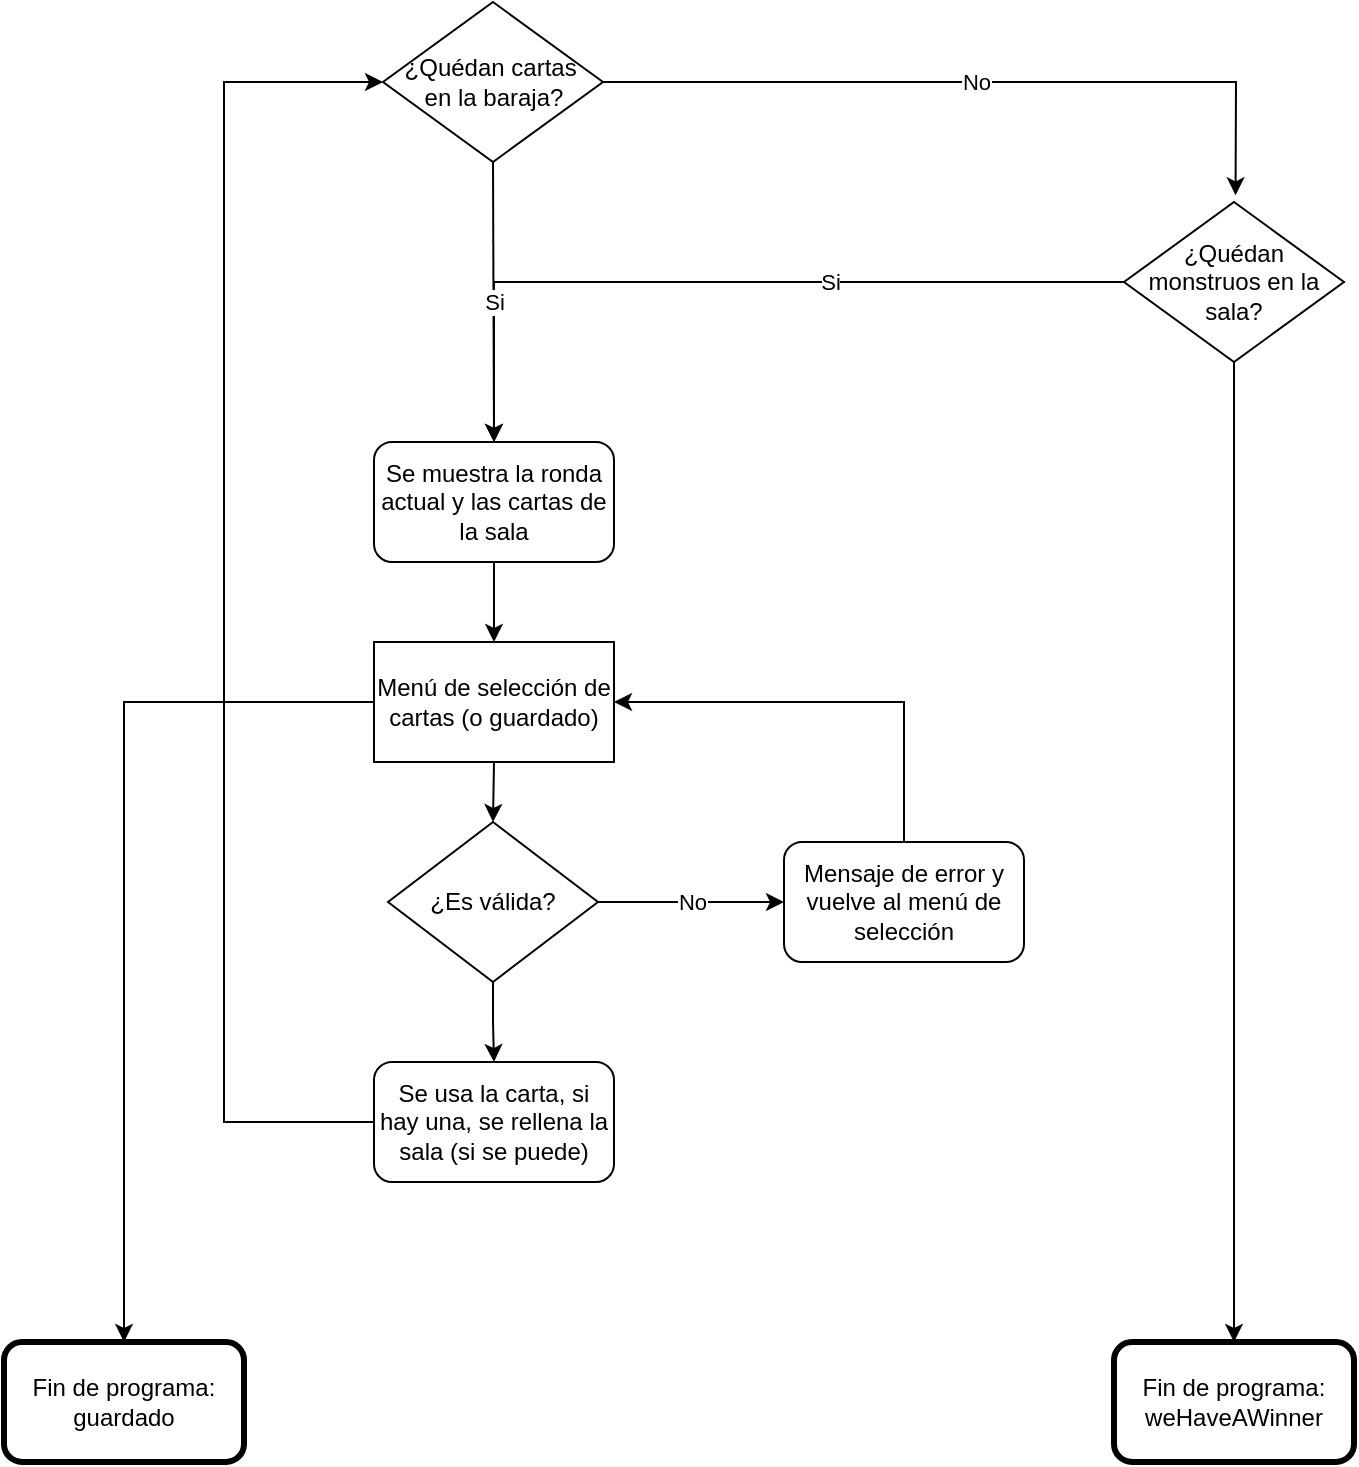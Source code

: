 <mxfile version="26.2.2">
  <diagram name="Página-1" id="4hJEoi3JM24yg9RRHjRM">
    <mxGraphModel dx="758" dy="831" grid="1" gridSize="10" guides="1" tooltips="1" connect="1" arrows="1" fold="1" page="1" pageScale="1" pageWidth="1169" pageHeight="1654" math="0" shadow="0">
      <root>
        <mxCell id="0" />
        <mxCell id="1" parent="0" />
        <mxCell id="PY92FXh6lWhgX-v4o7f0-4" style="edgeStyle=orthogonalEdgeStyle;rounded=0;orthogonalLoop=1;jettySize=auto;html=1;exitX=0.5;exitY=1;exitDx=0;exitDy=0;entryX=0.5;entryY=0;entryDx=0;entryDy=0;" edge="1" parent="1" source="PY92FXh6lWhgX-v4o7f0-1" target="PY92FXh6lWhgX-v4o7f0-3">
          <mxGeometry relative="1" as="geometry" />
        </mxCell>
        <mxCell id="PY92FXh6lWhgX-v4o7f0-1" value="Se muestra la ronda actual y las cartas de la sala" style="rounded=1;whiteSpace=wrap;html=1;" vertex="1" parent="1">
          <mxGeometry x="525" y="280" width="120" height="60" as="geometry" />
        </mxCell>
        <mxCell id="PY92FXh6lWhgX-v4o7f0-11" style="edgeStyle=orthogonalEdgeStyle;rounded=0;orthogonalLoop=1;jettySize=auto;html=1;exitX=0.5;exitY=1;exitDx=0;exitDy=0;entryX=0.5;entryY=0;entryDx=0;entryDy=0;" edge="1" parent="1" source="PY92FXh6lWhgX-v4o7f0-3" target="PY92FXh6lWhgX-v4o7f0-5">
          <mxGeometry relative="1" as="geometry" />
        </mxCell>
        <mxCell id="PY92FXh6lWhgX-v4o7f0-25" style="edgeStyle=orthogonalEdgeStyle;rounded=0;orthogonalLoop=1;jettySize=auto;html=1;exitX=0;exitY=0.5;exitDx=0;exitDy=0;" edge="1" parent="1" source="PY92FXh6lWhgX-v4o7f0-3" target="PY92FXh6lWhgX-v4o7f0-26">
          <mxGeometry relative="1" as="geometry">
            <mxPoint x="420" y="720" as="targetPoint" />
          </mxGeometry>
        </mxCell>
        <mxCell id="PY92FXh6lWhgX-v4o7f0-3" value="Menú de selección de cartas (o guardado)" style="rounded=0;whiteSpace=wrap;html=1;" vertex="1" parent="1">
          <mxGeometry x="525" y="380" width="120" height="60" as="geometry" />
        </mxCell>
        <mxCell id="PY92FXh6lWhgX-v4o7f0-13" style="edgeStyle=orthogonalEdgeStyle;rounded=0;orthogonalLoop=1;jettySize=auto;html=1;exitX=0.5;exitY=1;exitDx=0;exitDy=0;entryX=0.5;entryY=0;entryDx=0;entryDy=0;" edge="1" parent="1" source="PY92FXh6lWhgX-v4o7f0-5" target="PY92FXh6lWhgX-v4o7f0-12">
          <mxGeometry relative="1" as="geometry" />
        </mxCell>
        <mxCell id="PY92FXh6lWhgX-v4o7f0-5" value="¿Es válida?" style="rhombus;whiteSpace=wrap;html=1;" vertex="1" parent="1">
          <mxGeometry x="532" y="470" width="105" height="80" as="geometry" />
        </mxCell>
        <mxCell id="PY92FXh6lWhgX-v4o7f0-10" style="edgeStyle=orthogonalEdgeStyle;rounded=0;orthogonalLoop=1;jettySize=auto;html=1;exitX=0.5;exitY=0;exitDx=0;exitDy=0;entryX=1;entryY=0.5;entryDx=0;entryDy=0;" edge="1" parent="1" source="PY92FXh6lWhgX-v4o7f0-6" target="PY92FXh6lWhgX-v4o7f0-3">
          <mxGeometry relative="1" as="geometry" />
        </mxCell>
        <mxCell id="PY92FXh6lWhgX-v4o7f0-6" value="Mensaje de error y vuelve al menú de selección" style="rounded=1;whiteSpace=wrap;html=1;" vertex="1" parent="1">
          <mxGeometry x="730" y="480" width="120" height="60" as="geometry" />
        </mxCell>
        <mxCell id="PY92FXh6lWhgX-v4o7f0-8" value="" style="endArrow=classic;html=1;rounded=0;exitX=1;exitY=0.5;exitDx=0;exitDy=0;entryX=0;entryY=0.5;entryDx=0;entryDy=0;" edge="1" parent="1" source="PY92FXh6lWhgX-v4o7f0-5" target="PY92FXh6lWhgX-v4o7f0-6">
          <mxGeometry relative="1" as="geometry">
            <mxPoint x="610" y="460" as="sourcePoint" />
            <mxPoint x="710" y="460" as="targetPoint" />
          </mxGeometry>
        </mxCell>
        <mxCell id="PY92FXh6lWhgX-v4o7f0-9" value="No" style="edgeLabel;resizable=0;html=1;;align=center;verticalAlign=middle;" connectable="0" vertex="1" parent="PY92FXh6lWhgX-v4o7f0-8">
          <mxGeometry relative="1" as="geometry" />
        </mxCell>
        <mxCell id="PY92FXh6lWhgX-v4o7f0-27" style="edgeStyle=orthogonalEdgeStyle;rounded=0;orthogonalLoop=1;jettySize=auto;html=1;exitX=0;exitY=0.5;exitDx=0;exitDy=0;entryX=0;entryY=0.5;entryDx=0;entryDy=0;" edge="1" parent="1" source="PY92FXh6lWhgX-v4o7f0-12" target="PY92FXh6lWhgX-v4o7f0-14">
          <mxGeometry relative="1" as="geometry">
            <Array as="points">
              <mxPoint x="450" y="620" />
              <mxPoint x="450" y="100" />
            </Array>
          </mxGeometry>
        </mxCell>
        <mxCell id="PY92FXh6lWhgX-v4o7f0-12" value="Se usa la carta, si hay una, se rellena la sala (si se puede)" style="rounded=1;whiteSpace=wrap;html=1;" vertex="1" parent="1">
          <mxGeometry x="525" y="590" width="120" height="60" as="geometry" />
        </mxCell>
        <mxCell id="PY92FXh6lWhgX-v4o7f0-14" value="¿Quédan cartas&amp;nbsp;&lt;div&gt;en la baraja?&lt;/div&gt;" style="rhombus;whiteSpace=wrap;html=1;" vertex="1" parent="1">
          <mxGeometry x="529.5" y="60" width="110" height="80" as="geometry" />
        </mxCell>
        <mxCell id="PY92FXh6lWhgX-v4o7f0-24" style="edgeStyle=orthogonalEdgeStyle;rounded=0;orthogonalLoop=1;jettySize=auto;html=1;exitX=0.5;exitY=1;exitDx=0;exitDy=0;entryX=0.5;entryY=0;entryDx=0;entryDy=0;" edge="1" parent="1" source="PY92FXh6lWhgX-v4o7f0-18" target="PY92FXh6lWhgX-v4o7f0-23">
          <mxGeometry relative="1" as="geometry" />
        </mxCell>
        <mxCell id="PY92FXh6lWhgX-v4o7f0-18" value="¿Quédan monstruos en la sala?" style="rhombus;whiteSpace=wrap;html=1;" vertex="1" parent="1">
          <mxGeometry x="900" y="160" width="110" height="80" as="geometry" />
        </mxCell>
        <mxCell id="PY92FXh6lWhgX-v4o7f0-19" value="" style="endArrow=classic;html=1;rounded=0;exitX=1;exitY=0.5;exitDx=0;exitDy=0;entryX=0.507;entryY=-0.042;entryDx=0;entryDy=0;entryPerimeter=0;" edge="1" parent="1" source="PY92FXh6lWhgX-v4o7f0-14" target="PY92FXh6lWhgX-v4o7f0-18">
          <mxGeometry relative="1" as="geometry">
            <mxPoint x="560" y="230" as="sourcePoint" />
            <mxPoint x="660" y="230" as="targetPoint" />
            <Array as="points">
              <mxPoint x="956" y="100" />
            </Array>
          </mxGeometry>
        </mxCell>
        <mxCell id="PY92FXh6lWhgX-v4o7f0-20" value="No" style="edgeLabel;resizable=0;html=1;;align=center;verticalAlign=middle;" connectable="0" vertex="1" parent="PY92FXh6lWhgX-v4o7f0-19">
          <mxGeometry relative="1" as="geometry" />
        </mxCell>
        <mxCell id="PY92FXh6lWhgX-v4o7f0-21" value="" style="endArrow=classic;html=1;rounded=0;exitX=0;exitY=0.5;exitDx=0;exitDy=0;entryX=0.5;entryY=0;entryDx=0;entryDy=0;" edge="1" parent="1" source="PY92FXh6lWhgX-v4o7f0-18" target="PY92FXh6lWhgX-v4o7f0-1">
          <mxGeometry relative="1" as="geometry">
            <mxPoint x="630" y="230" as="sourcePoint" />
            <mxPoint x="730" y="230" as="targetPoint" />
            <Array as="points">
              <mxPoint x="585" y="200" />
            </Array>
          </mxGeometry>
        </mxCell>
        <mxCell id="PY92FXh6lWhgX-v4o7f0-22" value="Si" style="edgeLabel;resizable=0;html=1;;align=center;verticalAlign=middle;" connectable="0" vertex="1" parent="PY92FXh6lWhgX-v4o7f0-21">
          <mxGeometry relative="1" as="geometry">
            <mxPoint x="50" as="offset" />
          </mxGeometry>
        </mxCell>
        <mxCell id="PY92FXh6lWhgX-v4o7f0-16" value="" style="endArrow=classic;html=1;rounded=0;exitX=0.5;exitY=1;exitDx=0;exitDy=0;entryX=0.5;entryY=0;entryDx=0;entryDy=0;" edge="1" parent="1" source="PY92FXh6lWhgX-v4o7f0-14" target="PY92FXh6lWhgX-v4o7f0-1">
          <mxGeometry relative="1" as="geometry">
            <mxPoint x="560" y="230" as="sourcePoint" />
            <mxPoint x="660" y="230" as="targetPoint" />
          </mxGeometry>
        </mxCell>
        <mxCell id="PY92FXh6lWhgX-v4o7f0-17" value="Si" style="edgeLabel;resizable=0;html=1;;align=center;verticalAlign=middle;" connectable="0" vertex="1" parent="PY92FXh6lWhgX-v4o7f0-16">
          <mxGeometry relative="1" as="geometry" />
        </mxCell>
        <mxCell id="PY92FXh6lWhgX-v4o7f0-23" value="Fin de programa:&lt;br&gt;weHaveAWinner" style="rounded=1;whiteSpace=wrap;html=1;strokeWidth=3;" vertex="1" parent="1">
          <mxGeometry x="895" y="730" width="120" height="60" as="geometry" />
        </mxCell>
        <mxCell id="PY92FXh6lWhgX-v4o7f0-26" value="Fin de programa:&lt;div&gt;guardado&lt;/div&gt;" style="rounded=1;whiteSpace=wrap;html=1;strokeWidth=3;" vertex="1" parent="1">
          <mxGeometry x="340" y="730" width="120" height="60" as="geometry" />
        </mxCell>
      </root>
    </mxGraphModel>
  </diagram>
</mxfile>
